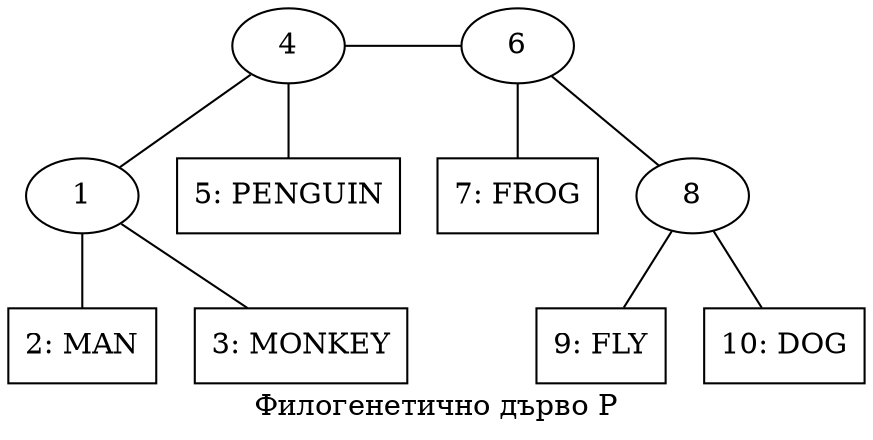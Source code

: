 graph G {
  ordering=out
  label="Филогенетично дърво P"

  comment="leaves"
  node [shape=box];
  2 [label="2: MAN"];
  3 [label="3: MONKEY"];
  5 [label="5: PENGUIN"];
  7 [label="7: FROG"];
  9 [label="9: FLY"];
  10 [label="10: DOG"];

  comment="internal vertices"
  node [shape=ellipse];
  
  { rank=min
    4
    6 }

  1 -- 2;
  1 -- 3;
  1 -- 4;
  4 -- 5;
  4 -- 6;
  6 -- 7;
  6 -- 8;
  8 -- 9;
  8 -- 10;
}

